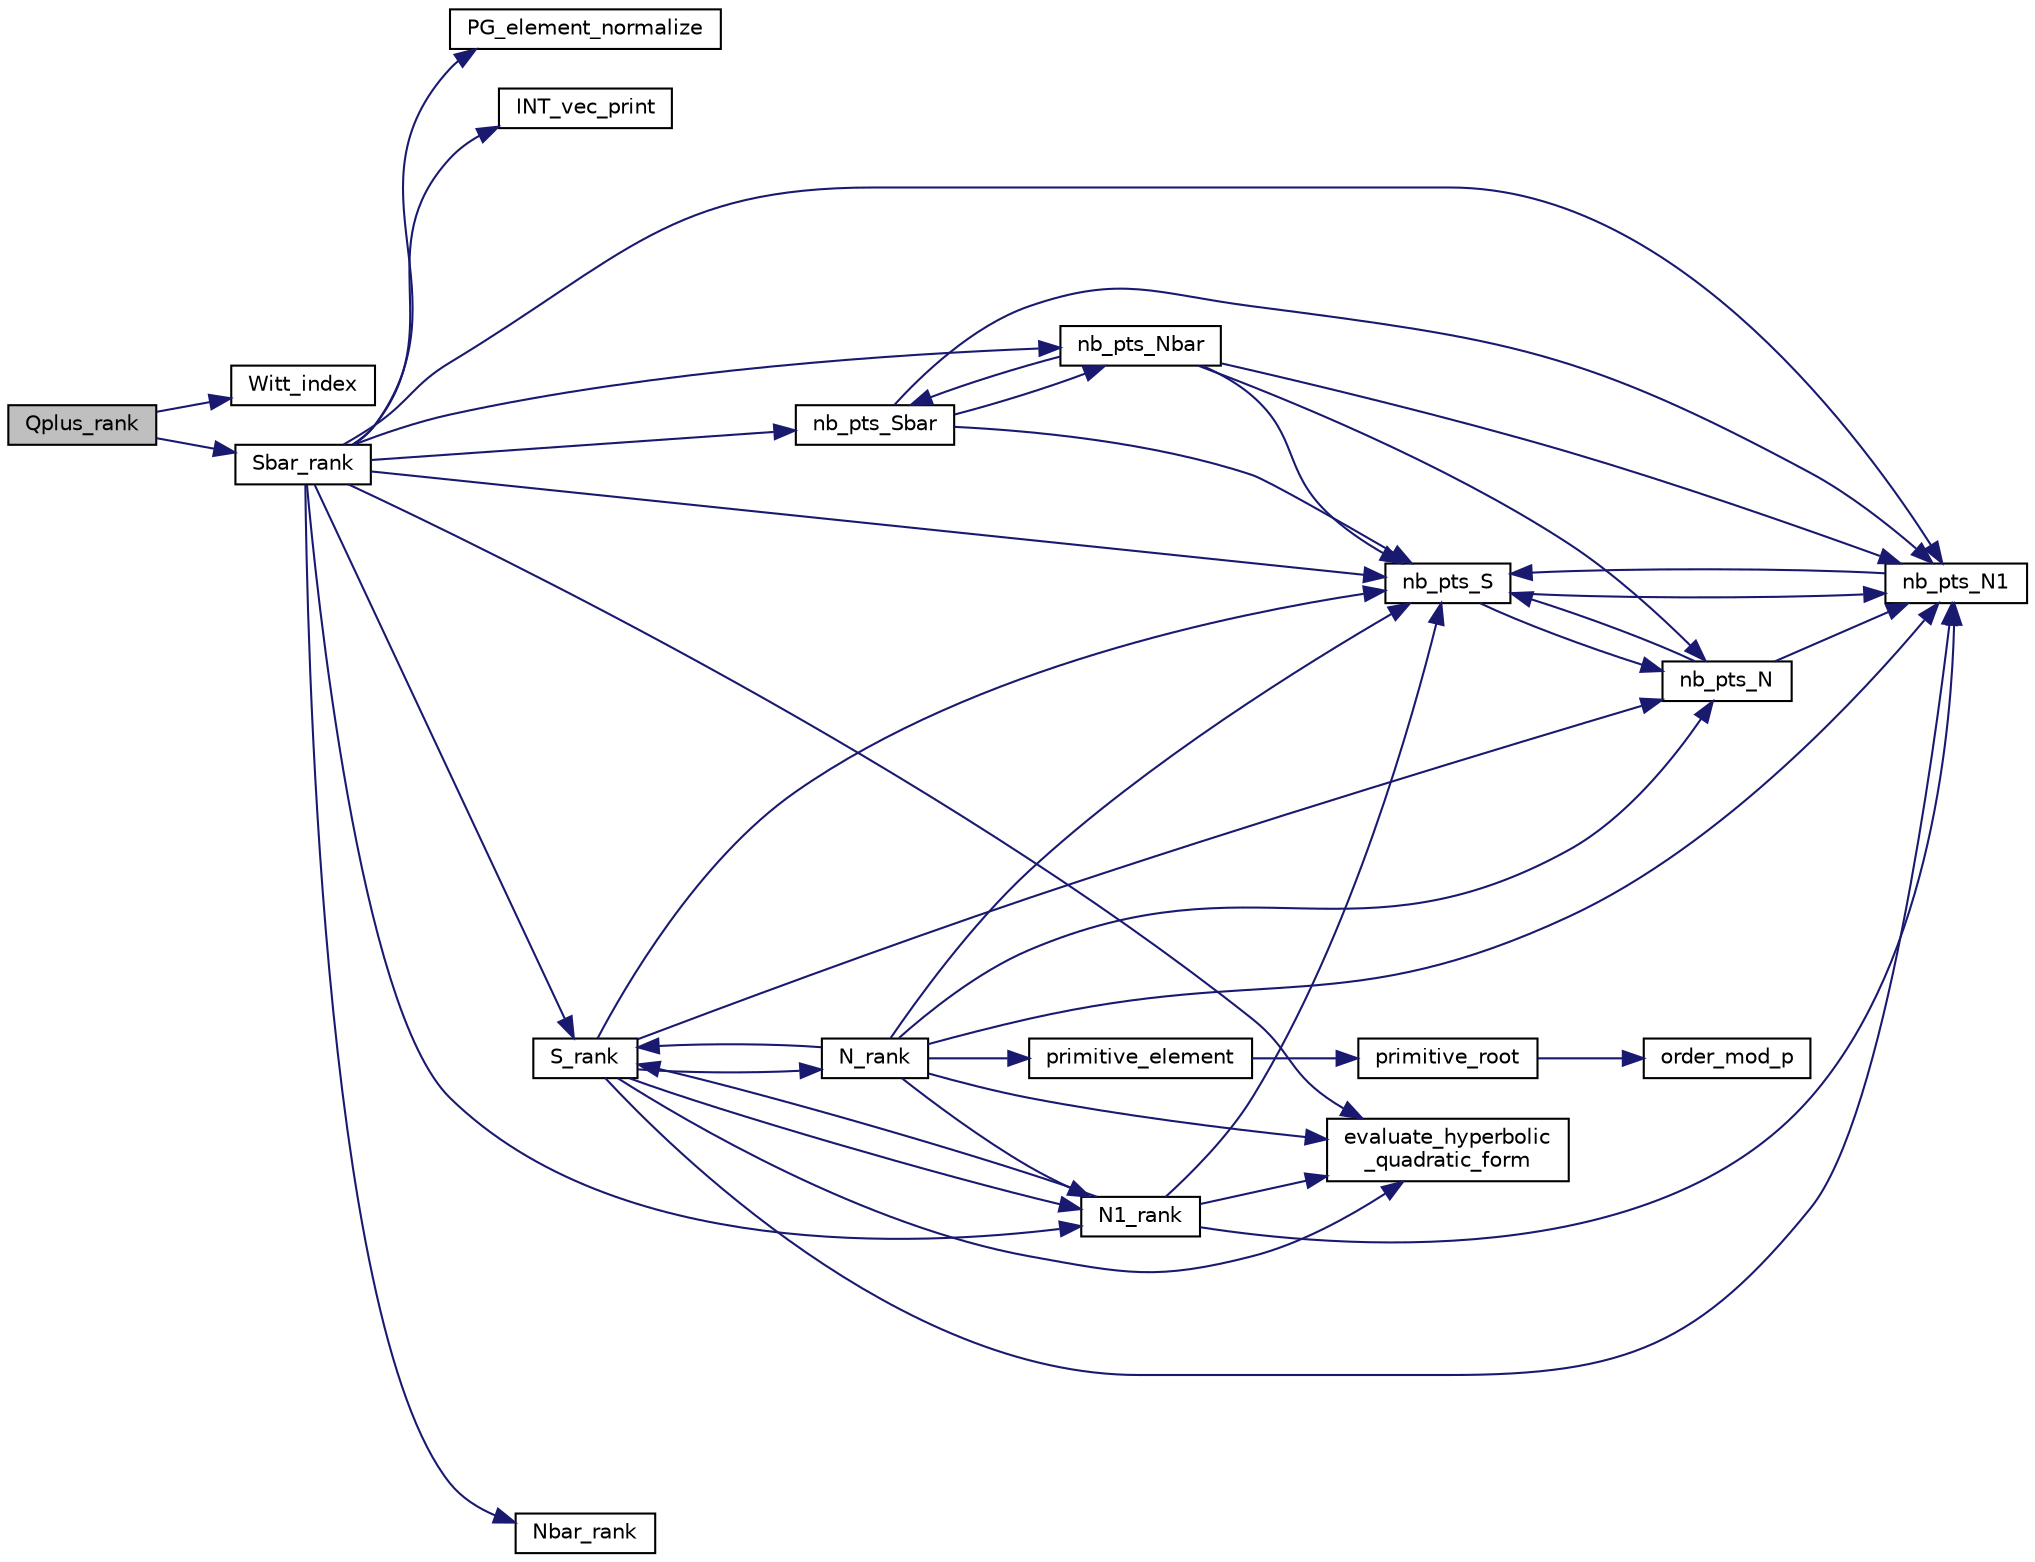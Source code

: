 digraph "Qplus_rank"
{
  edge [fontname="Helvetica",fontsize="10",labelfontname="Helvetica",labelfontsize="10"];
  node [fontname="Helvetica",fontsize="10",shape=record];
  rankdir="LR";
  Node11122 [label="Qplus_rank",height=0.2,width=0.4,color="black", fillcolor="grey75", style="filled", fontcolor="black"];
  Node11122 -> Node11123 [color="midnightblue",fontsize="10",style="solid",fontname="Helvetica"];
  Node11123 [label="Witt_index",height=0.2,width=0.4,color="black", fillcolor="white", style="filled",URL="$db/da0/lib_2foundations_2geometry_2orthogonal__points_8_c.html#ab3483ecb9859a6758f82b5327da50534"];
  Node11122 -> Node11124 [color="midnightblue",fontsize="10",style="solid",fontname="Helvetica"];
  Node11124 [label="Sbar_rank",height=0.2,width=0.4,color="black", fillcolor="white", style="filled",URL="$db/da0/lib_2foundations_2geometry_2orthogonal__points_8_c.html#a9f987613e1f3dd623ce4032443a5a4a3"];
  Node11124 -> Node11125 [color="midnightblue",fontsize="10",style="solid",fontname="Helvetica"];
  Node11125 [label="PG_element_normalize",height=0.2,width=0.4,color="black", fillcolor="white", style="filled",URL="$d4/d67/geometry_8h.html#a5a4c3c1158bad6bab0d786c616bd0996"];
  Node11124 -> Node11126 [color="midnightblue",fontsize="10",style="solid",fontname="Helvetica"];
  Node11126 [label="INT_vec_print",height=0.2,width=0.4,color="black", fillcolor="white", style="filled",URL="$df/dbf/sajeeb_8_c.html#a79a5901af0b47dd0d694109543c027fe"];
  Node11124 -> Node11127 [color="midnightblue",fontsize="10",style="solid",fontname="Helvetica"];
  Node11127 [label="nb_pts_Sbar",height=0.2,width=0.4,color="black", fillcolor="white", style="filled",URL="$db/da0/lib_2foundations_2geometry_2orthogonal__points_8_c.html#a986dda26505c9934c771578b084f67cc"];
  Node11127 -> Node11128 [color="midnightblue",fontsize="10",style="solid",fontname="Helvetica"];
  Node11128 [label="nb_pts_S",height=0.2,width=0.4,color="black", fillcolor="white", style="filled",URL="$db/da0/lib_2foundations_2geometry_2orthogonal__points_8_c.html#a9bc3dec6e722644d182738102c3e04f3"];
  Node11128 -> Node11129 [color="midnightblue",fontsize="10",style="solid",fontname="Helvetica"];
  Node11129 [label="nb_pts_N",height=0.2,width=0.4,color="black", fillcolor="white", style="filled",URL="$db/da0/lib_2foundations_2geometry_2orthogonal__points_8_c.html#a93e16898c27b1d1c0a6405a7b0615ba6"];
  Node11129 -> Node11128 [color="midnightblue",fontsize="10",style="solid",fontname="Helvetica"];
  Node11129 -> Node11130 [color="midnightblue",fontsize="10",style="solid",fontname="Helvetica"];
  Node11130 [label="nb_pts_N1",height=0.2,width=0.4,color="black", fillcolor="white", style="filled",URL="$db/da0/lib_2foundations_2geometry_2orthogonal__points_8_c.html#ae0f2e1c76523db67b4ec9629ccc35bc6"];
  Node11130 -> Node11128 [color="midnightblue",fontsize="10",style="solid",fontname="Helvetica"];
  Node11128 -> Node11130 [color="midnightblue",fontsize="10",style="solid",fontname="Helvetica"];
  Node11127 -> Node11131 [color="midnightblue",fontsize="10",style="solid",fontname="Helvetica"];
  Node11131 [label="nb_pts_Nbar",height=0.2,width=0.4,color="black", fillcolor="white", style="filled",URL="$db/da0/lib_2foundations_2geometry_2orthogonal__points_8_c.html#a51b4684a176c6841fd3cd6c34c684c2c"];
  Node11131 -> Node11127 [color="midnightblue",fontsize="10",style="solid",fontname="Helvetica"];
  Node11131 -> Node11129 [color="midnightblue",fontsize="10",style="solid",fontname="Helvetica"];
  Node11131 -> Node11128 [color="midnightblue",fontsize="10",style="solid",fontname="Helvetica"];
  Node11131 -> Node11130 [color="midnightblue",fontsize="10",style="solid",fontname="Helvetica"];
  Node11127 -> Node11130 [color="midnightblue",fontsize="10",style="solid",fontname="Helvetica"];
  Node11124 -> Node11128 [color="midnightblue",fontsize="10",style="solid",fontname="Helvetica"];
  Node11124 -> Node11132 [color="midnightblue",fontsize="10",style="solid",fontname="Helvetica"];
  Node11132 [label="S_rank",height=0.2,width=0.4,color="black", fillcolor="white", style="filled",URL="$db/da0/lib_2foundations_2geometry_2orthogonal__points_8_c.html#a3a31f4ab7622dfd1d56e995cee509faa"];
  Node11132 -> Node11128 [color="midnightblue",fontsize="10",style="solid",fontname="Helvetica"];
  Node11132 -> Node11129 [color="midnightblue",fontsize="10",style="solid",fontname="Helvetica"];
  Node11132 -> Node11130 [color="midnightblue",fontsize="10",style="solid",fontname="Helvetica"];
  Node11132 -> Node11133 [color="midnightblue",fontsize="10",style="solid",fontname="Helvetica"];
  Node11133 [label="N_rank",height=0.2,width=0.4,color="black", fillcolor="white", style="filled",URL="$db/da0/lib_2foundations_2geometry_2orthogonal__points_8_c.html#a750a27350273e325e879377a9ee17bbb"];
  Node11133 -> Node11128 [color="midnightblue",fontsize="10",style="solid",fontname="Helvetica"];
  Node11133 -> Node11129 [color="midnightblue",fontsize="10",style="solid",fontname="Helvetica"];
  Node11133 -> Node11132 [color="midnightblue",fontsize="10",style="solid",fontname="Helvetica"];
  Node11133 -> Node11134 [color="midnightblue",fontsize="10",style="solid",fontname="Helvetica"];
  Node11134 [label="evaluate_hyperbolic\l_quadratic_form",height=0.2,width=0.4,color="black", fillcolor="white", style="filled",URL="$db/da0/lib_2foundations_2geometry_2orthogonal__points_8_c.html#a5f2c422dc24d5720e7a1b36a794ba65a"];
  Node11133 -> Node11130 [color="midnightblue",fontsize="10",style="solid",fontname="Helvetica"];
  Node11133 -> Node11135 [color="midnightblue",fontsize="10",style="solid",fontname="Helvetica"];
  Node11135 [label="primitive_element",height=0.2,width=0.4,color="black", fillcolor="white", style="filled",URL="$db/da0/lib_2foundations_2geometry_2orthogonal__points_8_c.html#a97350390ec02c8cd9f54751708e28768"];
  Node11135 -> Node11136 [color="midnightblue",fontsize="10",style="solid",fontname="Helvetica"];
  Node11136 [label="primitive_root",height=0.2,width=0.4,color="black", fillcolor="white", style="filled",URL="$de/dc5/algebra__and__number__theory_8h.html#a0b6f7619d12ff2c4e60b852b820b0972"];
  Node11136 -> Node11137 [color="midnightblue",fontsize="10",style="solid",fontname="Helvetica"];
  Node11137 [label="order_mod_p",height=0.2,width=0.4,color="black", fillcolor="white", style="filled",URL="$df/dda/number__theory_8_c.html#aa38aa7e68ab81726a4462995135456b2"];
  Node11133 -> Node11138 [color="midnightblue",fontsize="10",style="solid",fontname="Helvetica"];
  Node11138 [label="N1_rank",height=0.2,width=0.4,color="black", fillcolor="white", style="filled",URL="$db/da0/lib_2foundations_2geometry_2orthogonal__points_8_c.html#aeb5e4527dd73fce52439f30400b9946a"];
  Node11138 -> Node11128 [color="midnightblue",fontsize="10",style="solid",fontname="Helvetica"];
  Node11138 -> Node11130 [color="midnightblue",fontsize="10",style="solid",fontname="Helvetica"];
  Node11138 -> Node11132 [color="midnightblue",fontsize="10",style="solid",fontname="Helvetica"];
  Node11138 -> Node11134 [color="midnightblue",fontsize="10",style="solid",fontname="Helvetica"];
  Node11132 -> Node11134 [color="midnightblue",fontsize="10",style="solid",fontname="Helvetica"];
  Node11132 -> Node11138 [color="midnightblue",fontsize="10",style="solid",fontname="Helvetica"];
  Node11124 -> Node11131 [color="midnightblue",fontsize="10",style="solid",fontname="Helvetica"];
  Node11124 -> Node11130 [color="midnightblue",fontsize="10",style="solid",fontname="Helvetica"];
  Node11124 -> Node11139 [color="midnightblue",fontsize="10",style="solid",fontname="Helvetica"];
  Node11139 [label="Nbar_rank",height=0.2,width=0.4,color="black", fillcolor="white", style="filled",URL="$db/da0/lib_2foundations_2geometry_2orthogonal__points_8_c.html#ab1a27ed33557b959a5f02d2a4b81857a"];
  Node11124 -> Node11134 [color="midnightblue",fontsize="10",style="solid",fontname="Helvetica"];
  Node11124 -> Node11138 [color="midnightblue",fontsize="10",style="solid",fontname="Helvetica"];
}
